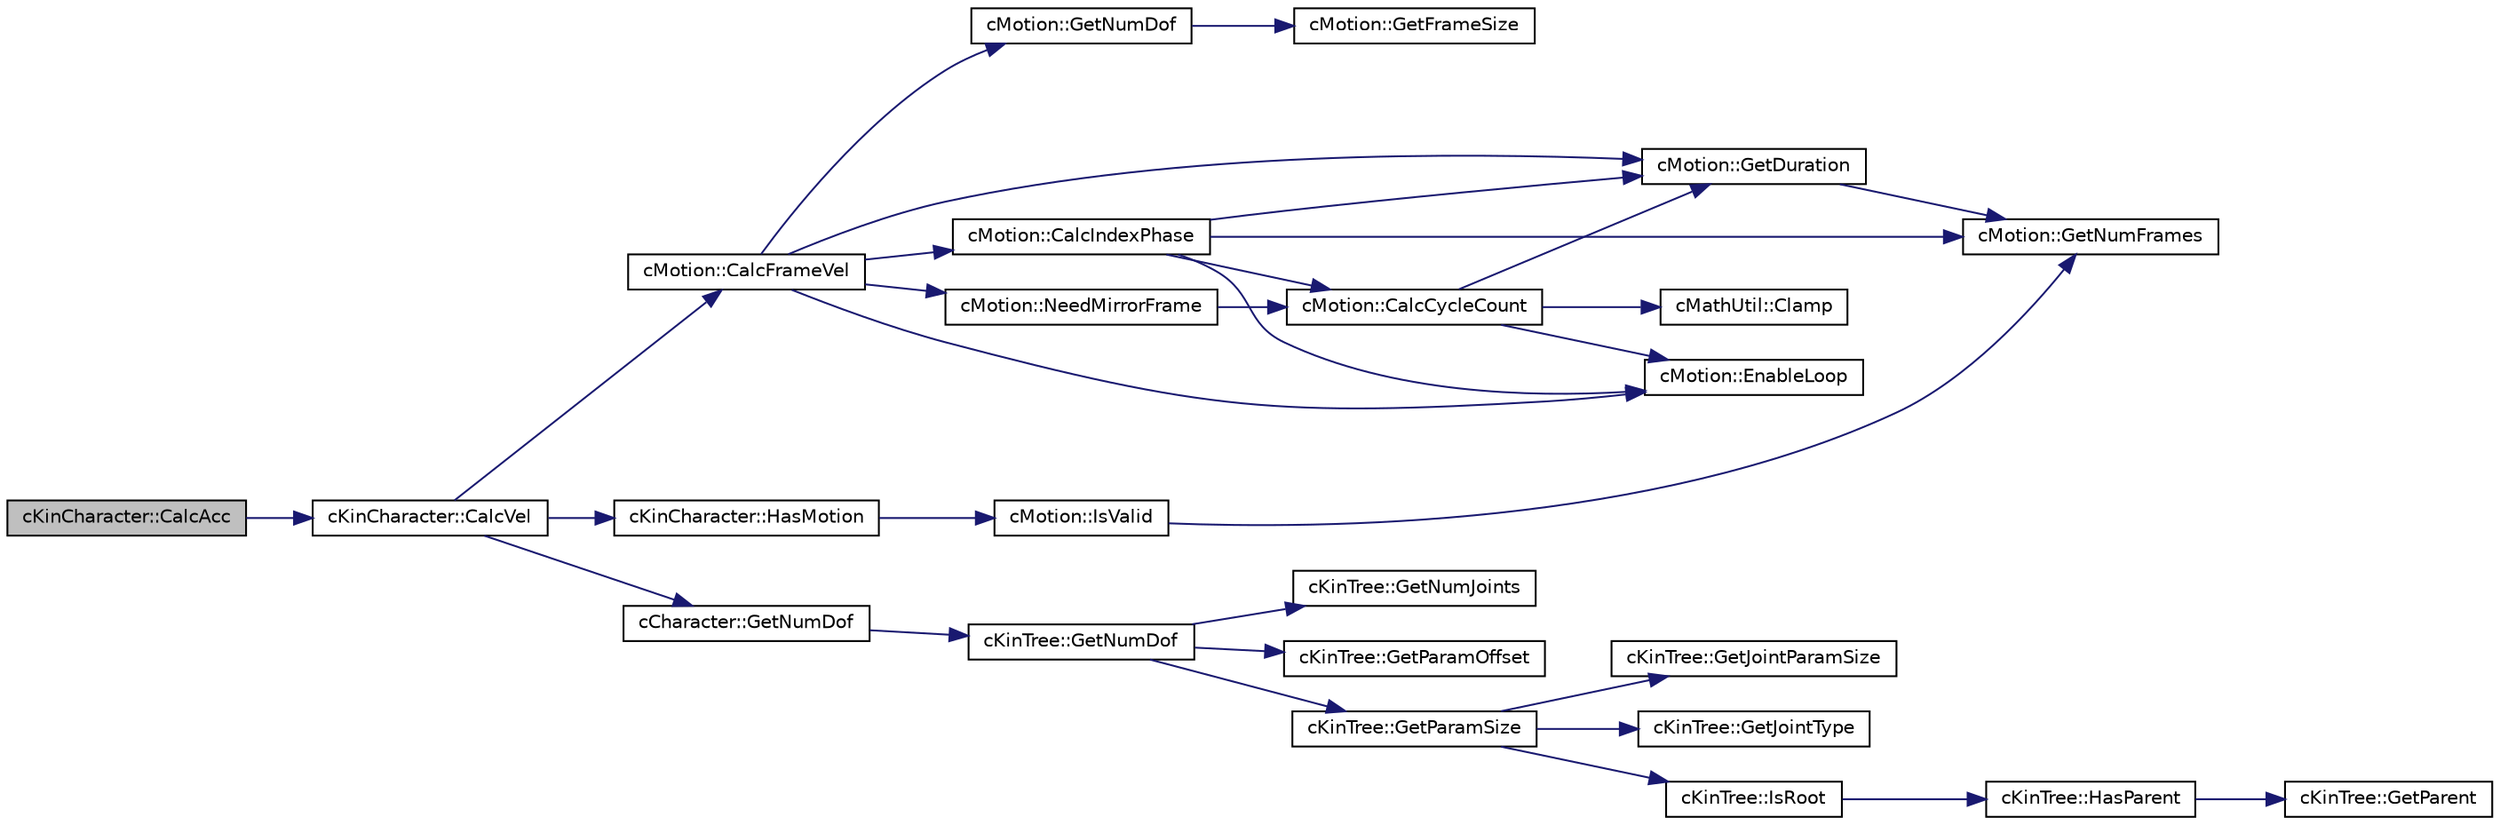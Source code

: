 digraph "cKinCharacter::CalcAcc"
{
 // LATEX_PDF_SIZE
  edge [fontname="Helvetica",fontsize="10",labelfontname="Helvetica",labelfontsize="10"];
  node [fontname="Helvetica",fontsize="10",shape=record];
  rankdir="LR";
  Node1 [label="cKinCharacter::CalcAcc",height=0.2,width=0.4,color="black", fillcolor="grey75", style="filled", fontcolor="black",tooltip=" "];
  Node1 -> Node2 [color="midnightblue",fontsize="10",style="solid",fontname="Helvetica"];
  Node2 [label="cKinCharacter::CalcVel",height=0.2,width=0.4,color="black", fillcolor="white", style="filled",URL="$classc_kin_character.html#af176f2116f10f6354021194945c2c19a",tooltip=" "];
  Node2 -> Node3 [color="midnightblue",fontsize="10",style="solid",fontname="Helvetica"];
  Node3 [label="cMotion::CalcFrameVel",height=0.2,width=0.4,color="black", fillcolor="white", style="filled",URL="$classc_motion.html#a5cb7a1bd1067611248adf53b8ec3660a",tooltip=" "];
  Node3 -> Node4 [color="midnightblue",fontsize="10",style="solid",fontname="Helvetica"];
  Node4 [label="cMotion::CalcIndexPhase",height=0.2,width=0.4,color="black", fillcolor="white", style="filled",URL="$classc_motion.html#a7e223e1c81926e39829db34262342518",tooltip=" "];
  Node4 -> Node5 [color="midnightblue",fontsize="10",style="solid",fontname="Helvetica"];
  Node5 [label="cMotion::CalcCycleCount",height=0.2,width=0.4,color="black", fillcolor="white", style="filled",URL="$classc_motion.html#a3795af3d768cc3d286a39ee62d4d7282",tooltip=" "];
  Node5 -> Node6 [color="midnightblue",fontsize="10",style="solid",fontname="Helvetica"];
  Node6 [label="cMathUtil::Clamp",height=0.2,width=0.4,color="black", fillcolor="white", style="filled",URL="$classc_math_util.html#ac7702e2a05013616d11f03619d9b4f1e",tooltip=" "];
  Node5 -> Node7 [color="midnightblue",fontsize="10",style="solid",fontname="Helvetica"];
  Node7 [label="cMotion::EnableLoop",height=0.2,width=0.4,color="black", fillcolor="white", style="filled",URL="$classc_motion.html#a427c2d0b70030053d9561f45738e2d8b",tooltip=" "];
  Node5 -> Node8 [color="midnightblue",fontsize="10",style="solid",fontname="Helvetica"];
  Node8 [label="cMotion::GetDuration",height=0.2,width=0.4,color="black", fillcolor="white", style="filled",URL="$classc_motion.html#a0641ee0c15a582e31828d855a2f3f82e",tooltip=" "];
  Node8 -> Node9 [color="midnightblue",fontsize="10",style="solid",fontname="Helvetica"];
  Node9 [label="cMotion::GetNumFrames",height=0.2,width=0.4,color="black", fillcolor="white", style="filled",URL="$classc_motion.html#a345ad7c6fab23c99b0d121763b0a8c10",tooltip=" "];
  Node4 -> Node7 [color="midnightblue",fontsize="10",style="solid",fontname="Helvetica"];
  Node4 -> Node8 [color="midnightblue",fontsize="10",style="solid",fontname="Helvetica"];
  Node4 -> Node9 [color="midnightblue",fontsize="10",style="solid",fontname="Helvetica"];
  Node3 -> Node7 [color="midnightblue",fontsize="10",style="solid",fontname="Helvetica"];
  Node3 -> Node8 [color="midnightblue",fontsize="10",style="solid",fontname="Helvetica"];
  Node3 -> Node10 [color="midnightblue",fontsize="10",style="solid",fontname="Helvetica"];
  Node10 [label="cMotion::GetNumDof",height=0.2,width=0.4,color="black", fillcolor="white", style="filled",URL="$classc_motion.html#ac6e3ccc0f0af480f6d1b78a95a375f03",tooltip=" "];
  Node10 -> Node11 [color="midnightblue",fontsize="10",style="solid",fontname="Helvetica"];
  Node11 [label="cMotion::GetFrameSize",height=0.2,width=0.4,color="black", fillcolor="white", style="filled",URL="$classc_motion.html#ae70cd8ffa5ec5ef8f08f70d2ed7147e8",tooltip=" "];
  Node3 -> Node12 [color="midnightblue",fontsize="10",style="solid",fontname="Helvetica"];
  Node12 [label="cMotion::NeedMirrorFrame",height=0.2,width=0.4,color="black", fillcolor="white", style="filled",URL="$classc_motion.html#a17d2bbf0eb813779ab189590c3ef1959",tooltip=" "];
  Node12 -> Node5 [color="midnightblue",fontsize="10",style="solid",fontname="Helvetica"];
  Node2 -> Node13 [color="midnightblue",fontsize="10",style="solid",fontname="Helvetica"];
  Node13 [label="cCharacter::GetNumDof",height=0.2,width=0.4,color="black", fillcolor="white", style="filled",URL="$classc_character.html#a599bb487669886ea5a6e827186713372",tooltip=" "];
  Node13 -> Node14 [color="midnightblue",fontsize="10",style="solid",fontname="Helvetica"];
  Node14 [label="cKinTree::GetNumDof",height=0.2,width=0.4,color="black", fillcolor="white", style="filled",URL="$classc_kin_tree.html#abb4cab7f985f62308d4b36fdcd5c6145",tooltip=" "];
  Node14 -> Node15 [color="midnightblue",fontsize="10",style="solid",fontname="Helvetica"];
  Node15 [label="cKinTree::GetNumJoints",height=0.2,width=0.4,color="black", fillcolor="white", style="filled",URL="$classc_kin_tree.html#ac840b501e27e6ce46d208b7d033f21d4",tooltip=" "];
  Node14 -> Node16 [color="midnightblue",fontsize="10",style="solid",fontname="Helvetica"];
  Node16 [label="cKinTree::GetParamOffset",height=0.2,width=0.4,color="black", fillcolor="white", style="filled",URL="$classc_kin_tree.html#aba4aced4cc6c401006617e288e84e723",tooltip=" "];
  Node14 -> Node17 [color="midnightblue",fontsize="10",style="solid",fontname="Helvetica"];
  Node17 [label="cKinTree::GetParamSize",height=0.2,width=0.4,color="black", fillcolor="white", style="filled",URL="$classc_kin_tree.html#ad5d21e19a354b6e8f5406e9167f12161",tooltip=" "];
  Node17 -> Node18 [color="midnightblue",fontsize="10",style="solid",fontname="Helvetica"];
  Node18 [label="cKinTree::GetJointParamSize",height=0.2,width=0.4,color="black", fillcolor="white", style="filled",URL="$classc_kin_tree.html#a9c308e9e4654d96bcc47ba02770a06ea",tooltip=" "];
  Node17 -> Node19 [color="midnightblue",fontsize="10",style="solid",fontname="Helvetica"];
  Node19 [label="cKinTree::GetJointType",height=0.2,width=0.4,color="black", fillcolor="white", style="filled",URL="$classc_kin_tree.html#a891d52af51a7a1bced694634c2f70ee9",tooltip=" "];
  Node17 -> Node20 [color="midnightblue",fontsize="10",style="solid",fontname="Helvetica"];
  Node20 [label="cKinTree::IsRoot",height=0.2,width=0.4,color="black", fillcolor="white", style="filled",URL="$classc_kin_tree.html#ab4c2a8b42b254dc54e15e71684045a0a",tooltip=" "];
  Node20 -> Node21 [color="midnightblue",fontsize="10",style="solid",fontname="Helvetica"];
  Node21 [label="cKinTree::HasParent",height=0.2,width=0.4,color="black", fillcolor="white", style="filled",URL="$classc_kin_tree.html#a434aca959d5ef55a491381c7b8d90527",tooltip=" "];
  Node21 -> Node22 [color="midnightblue",fontsize="10",style="solid",fontname="Helvetica"];
  Node22 [label="cKinTree::GetParent",height=0.2,width=0.4,color="black", fillcolor="white", style="filled",URL="$classc_kin_tree.html#a593b283c1ce6a9fa8eb75cb9dc7396f6",tooltip=" "];
  Node2 -> Node23 [color="midnightblue",fontsize="10",style="solid",fontname="Helvetica"];
  Node23 [label="cKinCharacter::HasMotion",height=0.2,width=0.4,color="black", fillcolor="white", style="filled",URL="$classc_kin_character.html#ac334fe30beb224f2bf899208f0fe393d",tooltip=" "];
  Node23 -> Node24 [color="midnightblue",fontsize="10",style="solid",fontname="Helvetica"];
  Node24 [label="cMotion::IsValid",height=0.2,width=0.4,color="black", fillcolor="white", style="filled",URL="$classc_motion.html#aaf95ffee6a9695774e623dbc6184dfc9",tooltip=" "];
  Node24 -> Node9 [color="midnightblue",fontsize="10",style="solid",fontname="Helvetica"];
}
